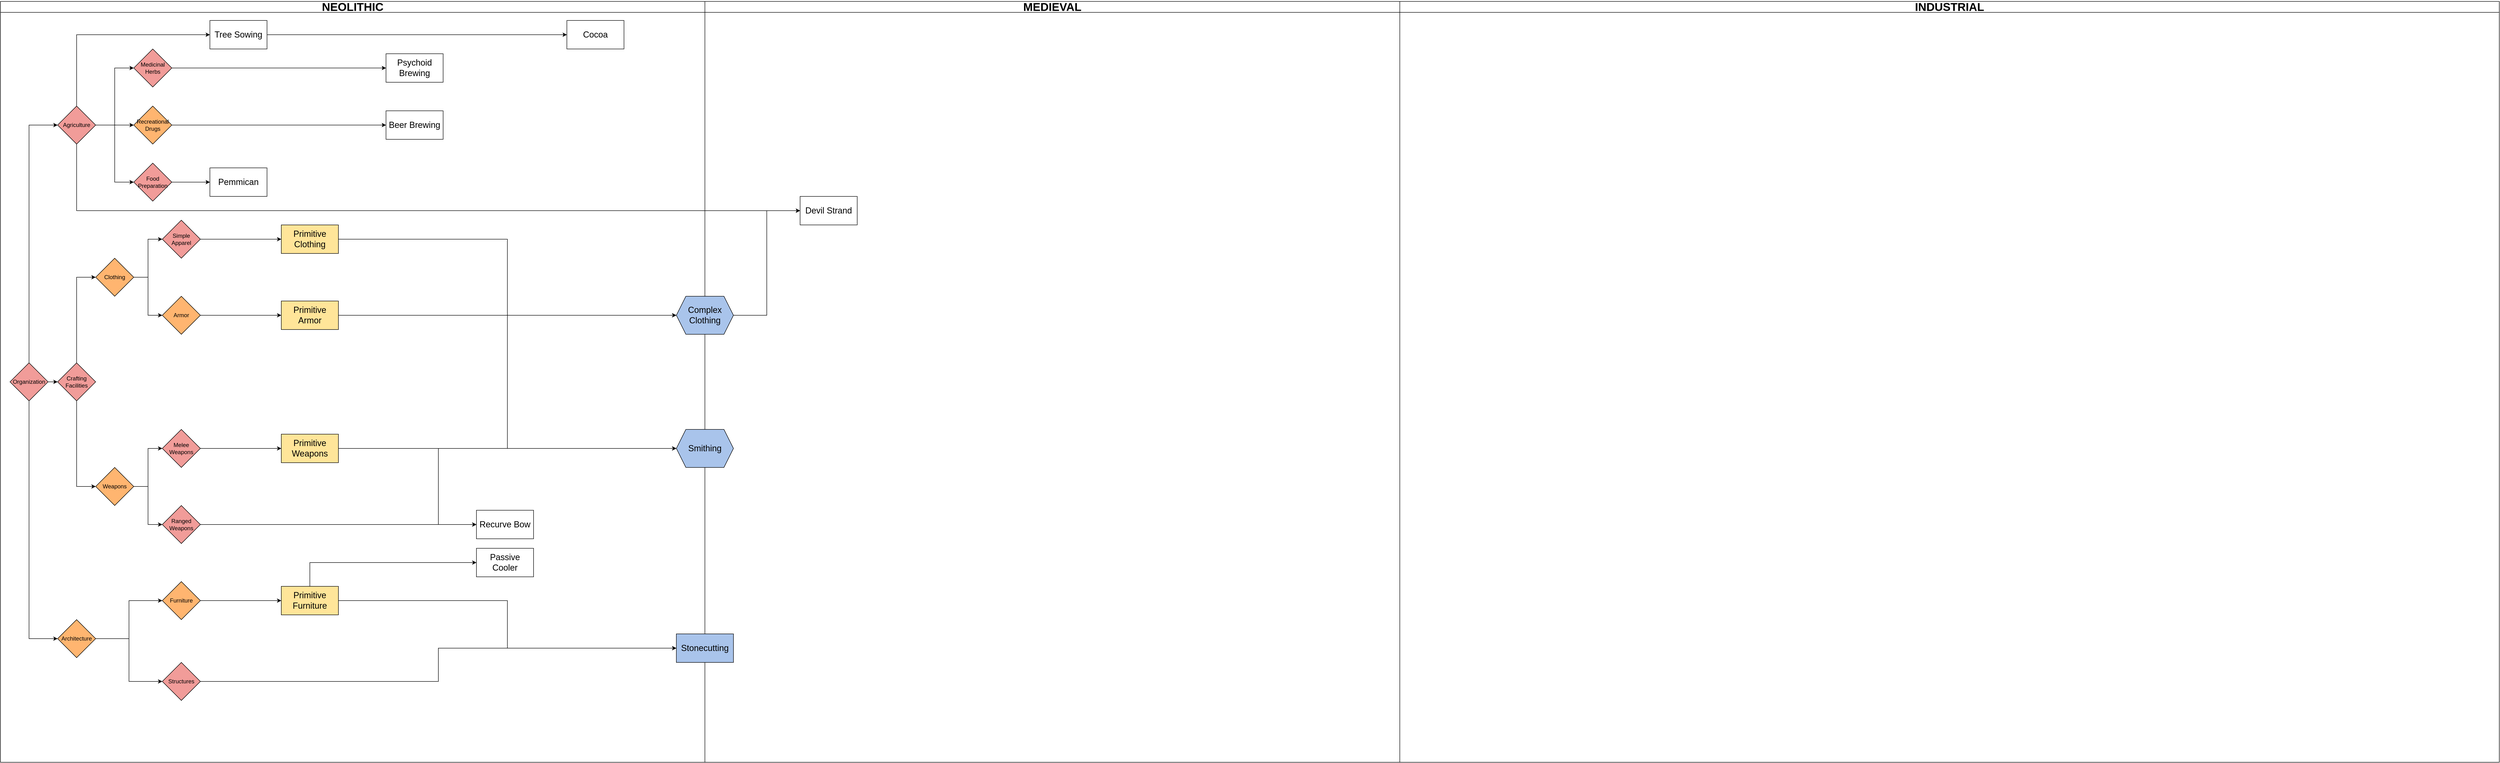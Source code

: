 <mxfile version="21.5.0" type="github">
  <diagram name="Page-1" id="KWzewiNtHVKbTdVzmJEv">
    <mxGraphModel dx="4256" dy="1486" grid="1" gridSize="10" guides="1" tooltips="1" connect="1" arrows="1" fold="1" page="1" pageScale="1" pageWidth="1100" pageHeight="850" math="0" shadow="0">
      <root>
        <mxCell id="0" />
        <mxCell id="1" parent="0" />
        <mxCell id="2xx0OkPRmbRjkBTVt8xA-1" value="&lt;font style=&quot;font-size: 24px;&quot;&gt;NEOLITHIC&lt;/font&gt;" style="swimlane;whiteSpace=wrap;html=1;movable=0;resizable=0;rotatable=0;deletable=0;editable=0;locked=1;connectable=0;" parent="1" vertex="1">
          <mxGeometry x="-1480" y="20" width="1480" height="1600" as="geometry" />
        </mxCell>
        <mxCell id="2xx0OkPRmbRjkBTVt8xA-2" value="&lt;font style=&quot;font-size: 24px;&quot;&gt;MEDIEVAL&lt;/font&gt;" style="swimlane;whiteSpace=wrap;html=1;movable=0;resizable=0;rotatable=0;deletable=0;editable=0;locked=1;connectable=0;" parent="1" vertex="1">
          <mxGeometry y="20" width="1460" height="1600" as="geometry" />
        </mxCell>
        <mxCell id="RUZkN_r-hM8I51EaVFaq-1" value="&lt;font style=&quot;font-size: 24px;&quot;&gt;INDUSTRIAL&lt;/font&gt;" style="swimlane;whiteSpace=wrap;html=1;" vertex="1" parent="1">
          <mxGeometry x="1460" y="20" width="2310" height="1600" as="geometry" />
        </mxCell>
        <mxCell id="RUZkN_r-hM8I51EaVFaq-50" style="edgeStyle=orthogonalEdgeStyle;rounded=0;orthogonalLoop=1;jettySize=auto;html=1;exitX=0.5;exitY=0;exitDx=0;exitDy=0;entryX=0;entryY=0.5;entryDx=0;entryDy=0;" edge="1" parent="1" source="RUZkN_r-hM8I51EaVFaq-29" target="RUZkN_r-hM8I51EaVFaq-30">
          <mxGeometry relative="1" as="geometry" />
        </mxCell>
        <mxCell id="RUZkN_r-hM8I51EaVFaq-52" style="edgeStyle=orthogonalEdgeStyle;rounded=0;orthogonalLoop=1;jettySize=auto;html=1;exitX=0.5;exitY=1;exitDx=0;exitDy=0;entryX=0;entryY=0.5;entryDx=0;entryDy=0;" edge="1" parent="1" source="RUZkN_r-hM8I51EaVFaq-29" target="RUZkN_r-hM8I51EaVFaq-38">
          <mxGeometry relative="1" as="geometry" />
        </mxCell>
        <mxCell id="RUZkN_r-hM8I51EaVFaq-101" style="edgeStyle=orthogonalEdgeStyle;rounded=0;orthogonalLoop=1;jettySize=auto;html=1;exitX=1;exitY=0.5;exitDx=0;exitDy=0;entryX=0;entryY=0.5;entryDx=0;entryDy=0;" edge="1" parent="1" source="RUZkN_r-hM8I51EaVFaq-29" target="RUZkN_r-hM8I51EaVFaq-89">
          <mxGeometry relative="1" as="geometry" />
        </mxCell>
        <mxCell id="RUZkN_r-hM8I51EaVFaq-29" value="Organization" style="rhombus;whiteSpace=wrap;html=1;fillColor=#F19C99;" vertex="1" parent="1">
          <mxGeometry x="-1460" y="780" width="80" height="80" as="geometry" />
        </mxCell>
        <mxCell id="RUZkN_r-hM8I51EaVFaq-54" style="edgeStyle=orthogonalEdgeStyle;rounded=0;orthogonalLoop=1;jettySize=auto;html=1;exitX=1;exitY=0.5;exitDx=0;exitDy=0;entryX=0;entryY=0.5;entryDx=0;entryDy=0;" edge="1" parent="1" source="RUZkN_r-hM8I51EaVFaq-30" target="RUZkN_r-hM8I51EaVFaq-31">
          <mxGeometry relative="1" as="geometry" />
        </mxCell>
        <mxCell id="RUZkN_r-hM8I51EaVFaq-55" style="edgeStyle=orthogonalEdgeStyle;rounded=0;orthogonalLoop=1;jettySize=auto;html=1;exitX=1;exitY=0.5;exitDx=0;exitDy=0;entryX=0;entryY=0.5;entryDx=0;entryDy=0;" edge="1" parent="1" source="RUZkN_r-hM8I51EaVFaq-30" target="RUZkN_r-hM8I51EaVFaq-32">
          <mxGeometry relative="1" as="geometry" />
        </mxCell>
        <mxCell id="RUZkN_r-hM8I51EaVFaq-64" style="edgeStyle=orthogonalEdgeStyle;rounded=0;orthogonalLoop=1;jettySize=auto;html=1;exitX=0.5;exitY=0;exitDx=0;exitDy=0;entryX=0;entryY=0.5;entryDx=0;entryDy=0;" edge="1" parent="1" source="RUZkN_r-hM8I51EaVFaq-30" target="RUZkN_r-hM8I51EaVFaq-39">
          <mxGeometry relative="1" as="geometry" />
        </mxCell>
        <mxCell id="RUZkN_r-hM8I51EaVFaq-66" style="edgeStyle=orthogonalEdgeStyle;rounded=0;orthogonalLoop=1;jettySize=auto;html=1;exitX=0.5;exitY=1;exitDx=0;exitDy=0;entryX=0;entryY=0.5;entryDx=0;entryDy=0;" edge="1" parent="1" source="RUZkN_r-hM8I51EaVFaq-30" target="RUZkN_r-hM8I51EaVFaq-41">
          <mxGeometry relative="1" as="geometry" />
        </mxCell>
        <mxCell id="RUZkN_r-hM8I51EaVFaq-77" style="edgeStyle=orthogonalEdgeStyle;rounded=0;orthogonalLoop=1;jettySize=auto;html=1;exitX=1;exitY=0.5;exitDx=0;exitDy=0;entryX=0;entryY=0.5;entryDx=0;entryDy=0;" edge="1" parent="1" source="RUZkN_r-hM8I51EaVFaq-30" target="RUZkN_r-hM8I51EaVFaq-76">
          <mxGeometry relative="1" as="geometry" />
        </mxCell>
        <mxCell id="RUZkN_r-hM8I51EaVFaq-30" value="Agriculture" style="rhombus;whiteSpace=wrap;html=1;fillColor=#F19C99;" vertex="1" parent="1">
          <mxGeometry x="-1360" y="240" width="80" height="80" as="geometry" />
        </mxCell>
        <mxCell id="RUZkN_r-hM8I51EaVFaq-63" style="edgeStyle=orthogonalEdgeStyle;rounded=0;orthogonalLoop=1;jettySize=auto;html=1;exitX=1;exitY=0.5;exitDx=0;exitDy=0;entryX=0;entryY=0.5;entryDx=0;entryDy=0;" edge="1" parent="1" source="RUZkN_r-hM8I51EaVFaq-31" target="RUZkN_r-hM8I51EaVFaq-46">
          <mxGeometry relative="1" as="geometry" />
        </mxCell>
        <mxCell id="RUZkN_r-hM8I51EaVFaq-31" value="Medicinal Herbs" style="rhombus;whiteSpace=wrap;html=1;fillColor=#F19C99;" vertex="1" parent="1">
          <mxGeometry x="-1200" y="120" width="80" height="80" as="geometry" />
        </mxCell>
        <mxCell id="RUZkN_r-hM8I51EaVFaq-62" style="edgeStyle=orthogonalEdgeStyle;rounded=0;orthogonalLoop=1;jettySize=auto;html=1;exitX=1;exitY=0.5;exitDx=0;exitDy=0;entryX=0;entryY=0.5;entryDx=0;entryDy=0;" edge="1" parent="1" source="RUZkN_r-hM8I51EaVFaq-32" target="RUZkN_r-hM8I51EaVFaq-42">
          <mxGeometry relative="1" as="geometry" />
        </mxCell>
        <mxCell id="RUZkN_r-hM8I51EaVFaq-32" value="Food Preparation" style="rhombus;whiteSpace=wrap;html=1;fillColor=#F19C99;" vertex="1" parent="1">
          <mxGeometry x="-1200" y="360" width="80" height="80" as="geometry" />
        </mxCell>
        <mxCell id="RUZkN_r-hM8I51EaVFaq-73" style="edgeStyle=orthogonalEdgeStyle;rounded=0;orthogonalLoop=1;jettySize=auto;html=1;exitX=1;exitY=0.5;exitDx=0;exitDy=0;entryX=0;entryY=0.5;entryDx=0;entryDy=0;" edge="1" parent="1" source="RUZkN_r-hM8I51EaVFaq-33" target="RUZkN_r-hM8I51EaVFaq-71">
          <mxGeometry relative="1" as="geometry" />
        </mxCell>
        <mxCell id="RUZkN_r-hM8I51EaVFaq-33" value="Simple Apparel" style="rhombus;whiteSpace=wrap;html=1;fillColor=#F19C99;" vertex="1" parent="1">
          <mxGeometry x="-1140" y="480" width="80" height="80" as="geometry" />
        </mxCell>
        <mxCell id="RUZkN_r-hM8I51EaVFaq-90" style="edgeStyle=orthogonalEdgeStyle;rounded=0;orthogonalLoop=1;jettySize=auto;html=1;exitX=1;exitY=0.5;exitDx=0;exitDy=0;entryX=0;entryY=0.5;entryDx=0;entryDy=0;" edge="1" parent="1" source="RUZkN_r-hM8I51EaVFaq-34" target="RUZkN_r-hM8I51EaVFaq-43">
          <mxGeometry relative="1" as="geometry" />
        </mxCell>
        <mxCell id="RUZkN_r-hM8I51EaVFaq-34" value="Ranged Weapons" style="rhombus;whiteSpace=wrap;html=1;fillColor=#F19C99;" vertex="1" parent="1">
          <mxGeometry x="-1140" y="1080" width="80" height="80" as="geometry" />
        </mxCell>
        <mxCell id="RUZkN_r-hM8I51EaVFaq-84" style="edgeStyle=orthogonalEdgeStyle;rounded=0;orthogonalLoop=1;jettySize=auto;html=1;exitX=1;exitY=0.5;exitDx=0;exitDy=0;entryX=0;entryY=0.5;entryDx=0;entryDy=0;" edge="1" parent="1" source="RUZkN_r-hM8I51EaVFaq-35" target="RUZkN_r-hM8I51EaVFaq-83">
          <mxGeometry relative="1" as="geometry" />
        </mxCell>
        <mxCell id="RUZkN_r-hM8I51EaVFaq-35" value="Melee Weapons" style="rhombus;whiteSpace=wrap;html=1;fillColor=#F19C99;" vertex="1" parent="1">
          <mxGeometry x="-1140" y="920" width="80" height="80" as="geometry" />
        </mxCell>
        <mxCell id="RUZkN_r-hM8I51EaVFaq-58" style="edgeStyle=orthogonalEdgeStyle;rounded=0;orthogonalLoop=1;jettySize=auto;html=1;exitX=1;exitY=0.5;exitDx=0;exitDy=0;entryX=0;entryY=0.5;entryDx=0;entryDy=0;" edge="1" parent="1" source="RUZkN_r-hM8I51EaVFaq-36" target="RUZkN_r-hM8I51EaVFaq-35">
          <mxGeometry relative="1" as="geometry" />
        </mxCell>
        <mxCell id="RUZkN_r-hM8I51EaVFaq-59" style="edgeStyle=orthogonalEdgeStyle;rounded=0;orthogonalLoop=1;jettySize=auto;html=1;exitX=1;exitY=0.5;exitDx=0;exitDy=0;entryX=0;entryY=0.5;entryDx=0;entryDy=0;" edge="1" parent="1" source="RUZkN_r-hM8I51EaVFaq-36" target="RUZkN_r-hM8I51EaVFaq-34">
          <mxGeometry relative="1" as="geometry" />
        </mxCell>
        <mxCell id="RUZkN_r-hM8I51EaVFaq-36" value="Weapons" style="rhombus;whiteSpace=wrap;html=1;fillColor=#FFB570;" vertex="1" parent="1">
          <mxGeometry x="-1280" y="1000" width="80" height="80" as="geometry" />
        </mxCell>
        <mxCell id="RUZkN_r-hM8I51EaVFaq-60" style="edgeStyle=orthogonalEdgeStyle;rounded=0;orthogonalLoop=1;jettySize=auto;html=1;exitX=1;exitY=0.5;exitDx=0;exitDy=0;entryX=0;entryY=0.5;entryDx=0;entryDy=0;" edge="1" parent="1" source="RUZkN_r-hM8I51EaVFaq-38" target="RUZkN_r-hM8I51EaVFaq-118">
          <mxGeometry relative="1" as="geometry">
            <mxPoint x="-1200" y="1280" as="targetPoint" />
          </mxGeometry>
        </mxCell>
        <mxCell id="RUZkN_r-hM8I51EaVFaq-61" style="edgeStyle=orthogonalEdgeStyle;rounded=0;orthogonalLoop=1;jettySize=auto;html=1;exitX=1;exitY=0.5;exitDx=0;exitDy=0;entryX=0;entryY=0.5;entryDx=0;entryDy=0;" edge="1" parent="1" source="RUZkN_r-hM8I51EaVFaq-38" target="RUZkN_r-hM8I51EaVFaq-115">
          <mxGeometry relative="1" as="geometry">
            <mxPoint x="-1200" y="1440" as="targetPoint" />
          </mxGeometry>
        </mxCell>
        <mxCell id="RUZkN_r-hM8I51EaVFaq-38" value="Architecture" style="rhombus;whiteSpace=wrap;html=1;fillColor=#FFB570;" vertex="1" parent="1">
          <mxGeometry x="-1360" y="1320" width="80" height="80" as="geometry" />
        </mxCell>
        <mxCell id="RUZkN_r-hM8I51EaVFaq-65" style="edgeStyle=orthogonalEdgeStyle;rounded=0;orthogonalLoop=1;jettySize=auto;html=1;exitX=1;exitY=0.5;exitDx=0;exitDy=0;entryX=0;entryY=0.5;entryDx=0;entryDy=0;" edge="1" parent="1" source="RUZkN_r-hM8I51EaVFaq-39" target="RUZkN_r-hM8I51EaVFaq-40">
          <mxGeometry relative="1" as="geometry" />
        </mxCell>
        <mxCell id="RUZkN_r-hM8I51EaVFaq-39" value="&lt;font style=&quot;font-size: 18px;&quot;&gt;Tree Sowing&lt;/font&gt;" style="rounded=0;whiteSpace=wrap;html=1;" vertex="1" parent="1">
          <mxGeometry x="-1040" y="60" width="120" height="60" as="geometry" />
        </mxCell>
        <mxCell id="RUZkN_r-hM8I51EaVFaq-40" value="&lt;font style=&quot;font-size: 18px;&quot;&gt;Cocoa&lt;/font&gt;" style="rounded=0;whiteSpace=wrap;html=1;" vertex="1" parent="1">
          <mxGeometry x="-290" y="60" width="120" height="60" as="geometry" />
        </mxCell>
        <mxCell id="RUZkN_r-hM8I51EaVFaq-41" value="&lt;font style=&quot;font-size: 18px;&quot;&gt;Devil Strand&lt;/font&gt;" style="rounded=0;whiteSpace=wrap;html=1;" vertex="1" parent="1">
          <mxGeometry x="200" y="430" width="120" height="60" as="geometry" />
        </mxCell>
        <mxCell id="RUZkN_r-hM8I51EaVFaq-42" value="&lt;font style=&quot;font-size: 18px;&quot;&gt;Pemmican&lt;/font&gt;" style="rounded=0;whiteSpace=wrap;html=1;" vertex="1" parent="1">
          <mxGeometry x="-1040" y="370" width="120" height="60" as="geometry" />
        </mxCell>
        <mxCell id="RUZkN_r-hM8I51EaVFaq-43" value="&lt;font style=&quot;font-size: 18px;&quot;&gt;Recurve Bow&lt;/font&gt;" style="rounded=0;whiteSpace=wrap;html=1;" vertex="1" parent="1">
          <mxGeometry x="-480" y="1090" width="120" height="60" as="geometry" />
        </mxCell>
        <mxCell id="RUZkN_r-hM8I51EaVFaq-45" value="&lt;font style=&quot;font-size: 18px;&quot;&gt;Beer Brewing&lt;/font&gt;" style="rounded=0;whiteSpace=wrap;html=1;" vertex="1" parent="1">
          <mxGeometry x="-670" y="250" width="120" height="60" as="geometry" />
        </mxCell>
        <mxCell id="RUZkN_r-hM8I51EaVFaq-46" value="&lt;font style=&quot;font-size: 18px;&quot;&gt;Psychoid Brewing&lt;/font&gt;" style="rounded=0;whiteSpace=wrap;html=1;" vertex="1" parent="1">
          <mxGeometry x="-670" y="130" width="120" height="60" as="geometry" />
        </mxCell>
        <mxCell id="RUZkN_r-hM8I51EaVFaq-74" style="edgeStyle=orthogonalEdgeStyle;rounded=0;orthogonalLoop=1;jettySize=auto;html=1;exitX=1;exitY=0.5;exitDx=0;exitDy=0;entryX=0;entryY=0.5;entryDx=0;entryDy=0;" edge="1" parent="1" source="RUZkN_r-hM8I51EaVFaq-47" target="RUZkN_r-hM8I51EaVFaq-72">
          <mxGeometry relative="1" as="geometry" />
        </mxCell>
        <mxCell id="RUZkN_r-hM8I51EaVFaq-47" value="&lt;div&gt;Armor&lt;/div&gt;" style="rhombus;whiteSpace=wrap;html=1;fillColor=#FFB570;" vertex="1" parent="1">
          <mxGeometry x="-1140" y="640" width="80" height="80" as="geometry" />
        </mxCell>
        <mxCell id="RUZkN_r-hM8I51EaVFaq-56" style="edgeStyle=orthogonalEdgeStyle;rounded=0;orthogonalLoop=1;jettySize=auto;html=1;exitX=1;exitY=0.5;exitDx=0;exitDy=0;entryX=0;entryY=0.5;entryDx=0;entryDy=0;" edge="1" parent="1" source="RUZkN_r-hM8I51EaVFaq-48" target="RUZkN_r-hM8I51EaVFaq-33">
          <mxGeometry relative="1" as="geometry" />
        </mxCell>
        <mxCell id="RUZkN_r-hM8I51EaVFaq-57" style="edgeStyle=orthogonalEdgeStyle;rounded=0;orthogonalLoop=1;jettySize=auto;html=1;exitX=1;exitY=0.5;exitDx=0;exitDy=0;entryX=0;entryY=0.5;entryDx=0;entryDy=0;" edge="1" parent="1" source="RUZkN_r-hM8I51EaVFaq-48" target="RUZkN_r-hM8I51EaVFaq-47">
          <mxGeometry relative="1" as="geometry" />
        </mxCell>
        <mxCell id="RUZkN_r-hM8I51EaVFaq-48" value="Clothing" style="rhombus;whiteSpace=wrap;html=1;fillColor=#FFB570;" vertex="1" parent="1">
          <mxGeometry x="-1280" y="560" width="80" height="80" as="geometry" />
        </mxCell>
        <mxCell id="RUZkN_r-hM8I51EaVFaq-124" style="edgeStyle=orthogonalEdgeStyle;rounded=0;orthogonalLoop=1;jettySize=auto;html=1;exitX=1;exitY=0.5;exitDx=0;exitDy=0;entryX=0;entryY=0.5;entryDx=0;entryDy=0;" edge="1" parent="1" source="RUZkN_r-hM8I51EaVFaq-71" target="RUZkN_r-hM8I51EaVFaq-79">
          <mxGeometry relative="1" as="geometry" />
        </mxCell>
        <mxCell id="RUZkN_r-hM8I51EaVFaq-71" value="&lt;font style=&quot;font-size: 18px;&quot;&gt;Primitive Clothing&lt;/font&gt;" style="rounded=0;whiteSpace=wrap;html=1;fillColor=#FFE599;" vertex="1" parent="1">
          <mxGeometry x="-890" y="490" width="120" height="60" as="geometry" />
        </mxCell>
        <mxCell id="RUZkN_r-hM8I51EaVFaq-125" style="edgeStyle=orthogonalEdgeStyle;rounded=0;orthogonalLoop=1;jettySize=auto;html=1;exitX=1;exitY=0.5;exitDx=0;exitDy=0;entryX=0;entryY=0.5;entryDx=0;entryDy=0;" edge="1" parent="1" source="RUZkN_r-hM8I51EaVFaq-72" target="RUZkN_r-hM8I51EaVFaq-79">
          <mxGeometry relative="1" as="geometry" />
        </mxCell>
        <mxCell id="RUZkN_r-hM8I51EaVFaq-128" style="edgeStyle=orthogonalEdgeStyle;rounded=0;orthogonalLoop=1;jettySize=auto;html=1;exitX=1;exitY=0.5;exitDx=0;exitDy=0;entryX=0;entryY=0.5;entryDx=0;entryDy=0;" edge="1" parent="1" source="RUZkN_r-hM8I51EaVFaq-72" target="RUZkN_r-hM8I51EaVFaq-80">
          <mxGeometry relative="1" as="geometry">
            <mxPoint x="-330" y="880" as="targetPoint" />
          </mxGeometry>
        </mxCell>
        <mxCell id="RUZkN_r-hM8I51EaVFaq-72" value="&lt;font style=&quot;font-size: 18px;&quot;&gt;Primitive Armor&lt;/font&gt;" style="rounded=0;whiteSpace=wrap;html=1;fillColor=#FFE599;" vertex="1" parent="1">
          <mxGeometry x="-890" y="650" width="120" height="60" as="geometry" />
        </mxCell>
        <mxCell id="RUZkN_r-hM8I51EaVFaq-78" style="edgeStyle=orthogonalEdgeStyle;rounded=0;orthogonalLoop=1;jettySize=auto;html=1;exitX=1;exitY=0.5;exitDx=0;exitDy=0;entryX=0;entryY=0.5;entryDx=0;entryDy=0;" edge="1" parent="1" source="RUZkN_r-hM8I51EaVFaq-76" target="RUZkN_r-hM8I51EaVFaq-45">
          <mxGeometry relative="1" as="geometry" />
        </mxCell>
        <mxCell id="RUZkN_r-hM8I51EaVFaq-76" value="Recreational Drugs" style="rhombus;whiteSpace=wrap;html=1;fillColor=#FFB570;" vertex="1" parent="1">
          <mxGeometry x="-1200" y="240" width="80" height="80" as="geometry" />
        </mxCell>
        <mxCell id="RUZkN_r-hM8I51EaVFaq-112" style="edgeStyle=orthogonalEdgeStyle;rounded=0;orthogonalLoop=1;jettySize=auto;html=1;exitX=1;exitY=0.5;exitDx=0;exitDy=0;entryX=0;entryY=0.5;entryDx=0;entryDy=0;" edge="1" parent="1" source="RUZkN_r-hM8I51EaVFaq-79" target="RUZkN_r-hM8I51EaVFaq-41">
          <mxGeometry relative="1" as="geometry" />
        </mxCell>
        <mxCell id="RUZkN_r-hM8I51EaVFaq-79" value="&lt;font style=&quot;font-size: 18px;&quot;&gt;Complex Clothing&lt;/font&gt;" style="shape=hexagon;perimeter=hexagonPerimeter2;whiteSpace=wrap;html=1;fixedSize=1;fillColor=#A9C4EB;" vertex="1" parent="1">
          <mxGeometry x="-60" y="640" width="120" height="80" as="geometry" />
        </mxCell>
        <mxCell id="RUZkN_r-hM8I51EaVFaq-80" value="&lt;font style=&quot;font-size: 18px;&quot;&gt;Smithing&lt;/font&gt;" style="shape=hexagon;perimeter=hexagonPerimeter2;whiteSpace=wrap;html=1;fixedSize=1;fillColor=#A9C4EB;" vertex="1" parent="1">
          <mxGeometry x="-60" y="920" width="120" height="80" as="geometry" />
        </mxCell>
        <mxCell id="RUZkN_r-hM8I51EaVFaq-86" style="edgeStyle=orthogonalEdgeStyle;rounded=0;orthogonalLoop=1;jettySize=auto;html=1;exitX=1;exitY=0.5;exitDx=0;exitDy=0;entryX=0;entryY=0.5;entryDx=0;entryDy=0;" edge="1" parent="1" source="RUZkN_r-hM8I51EaVFaq-83" target="RUZkN_r-hM8I51EaVFaq-43">
          <mxGeometry relative="1" as="geometry">
            <Array as="points">
              <mxPoint x="-560" y="960" />
              <mxPoint x="-560" y="1120" />
            </Array>
          </mxGeometry>
        </mxCell>
        <mxCell id="RUZkN_r-hM8I51EaVFaq-127" style="edgeStyle=orthogonalEdgeStyle;rounded=0;orthogonalLoop=1;jettySize=auto;html=1;exitX=1;exitY=0.5;exitDx=0;exitDy=0;entryX=0;entryY=0.5;entryDx=0;entryDy=0;" edge="1" parent="1" source="RUZkN_r-hM8I51EaVFaq-83" target="RUZkN_r-hM8I51EaVFaq-80">
          <mxGeometry relative="1" as="geometry" />
        </mxCell>
        <mxCell id="RUZkN_r-hM8I51EaVFaq-83" value="&lt;font style=&quot;font-size: 18px;&quot;&gt;Primitive Weapons&lt;/font&gt;" style="rounded=0;whiteSpace=wrap;html=1;fillColor=#FFE599;" vertex="1" parent="1">
          <mxGeometry x="-890" y="930" width="120" height="60" as="geometry" />
        </mxCell>
        <mxCell id="RUZkN_r-hM8I51EaVFaq-99" style="edgeStyle=orthogonalEdgeStyle;rounded=0;orthogonalLoop=1;jettySize=auto;html=1;exitX=0.5;exitY=0;exitDx=0;exitDy=0;entryX=0;entryY=0.5;entryDx=0;entryDy=0;" edge="1" parent="1" source="RUZkN_r-hM8I51EaVFaq-89" target="RUZkN_r-hM8I51EaVFaq-48">
          <mxGeometry relative="1" as="geometry" />
        </mxCell>
        <mxCell id="RUZkN_r-hM8I51EaVFaq-100" style="edgeStyle=orthogonalEdgeStyle;rounded=0;orthogonalLoop=1;jettySize=auto;html=1;exitX=0.5;exitY=1;exitDx=0;exitDy=0;entryX=0;entryY=0.5;entryDx=0;entryDy=0;" edge="1" parent="1" source="RUZkN_r-hM8I51EaVFaq-89" target="RUZkN_r-hM8I51EaVFaq-36">
          <mxGeometry relative="1" as="geometry" />
        </mxCell>
        <mxCell id="RUZkN_r-hM8I51EaVFaq-89" value="Crafting Facilities" style="rhombus;whiteSpace=wrap;html=1;fillColor=#F19C99;" vertex="1" parent="1">
          <mxGeometry x="-1360" y="780" width="80" height="80" as="geometry" />
        </mxCell>
        <mxCell id="RUZkN_r-hM8I51EaVFaq-114" style="edgeStyle=orthogonalEdgeStyle;rounded=0;orthogonalLoop=1;jettySize=auto;html=1;exitX=1;exitY=0.5;exitDx=0;exitDy=0;entryX=0;entryY=0.5;entryDx=0;entryDy=0;" edge="1" parent="1" source="RUZkN_r-hM8I51EaVFaq-115" target="RUZkN_r-hM8I51EaVFaq-116">
          <mxGeometry relative="1" as="geometry" />
        </mxCell>
        <mxCell id="RUZkN_r-hM8I51EaVFaq-115" value="Structures" style="rhombus;whiteSpace=wrap;html=1;fillColor=#F19C99;" vertex="1" parent="1">
          <mxGeometry x="-1140" y="1410" width="80" height="80" as="geometry" />
        </mxCell>
        <mxCell id="RUZkN_r-hM8I51EaVFaq-116" value="&lt;font style=&quot;font-size: 18px;&quot;&gt;Stonecutting&lt;/font&gt;" style="rounded=0;whiteSpace=wrap;html=1;fillColor=#A9C4EB;" vertex="1" parent="1">
          <mxGeometry x="-60" y="1350" width="120" height="60" as="geometry" />
        </mxCell>
        <mxCell id="RUZkN_r-hM8I51EaVFaq-117" style="edgeStyle=orthogonalEdgeStyle;rounded=0;orthogonalLoop=1;jettySize=auto;html=1;exitX=1;exitY=0.5;exitDx=0;exitDy=0;entryX=0;entryY=0.5;entryDx=0;entryDy=0;" edge="1" parent="1" source="RUZkN_r-hM8I51EaVFaq-118" target="RUZkN_r-hM8I51EaVFaq-120">
          <mxGeometry relative="1" as="geometry" />
        </mxCell>
        <mxCell id="RUZkN_r-hM8I51EaVFaq-118" value="Furniture" style="rhombus;whiteSpace=wrap;html=1;fillColor=#FFB570;" vertex="1" parent="1">
          <mxGeometry x="-1140" y="1240" width="80" height="80" as="geometry" />
        </mxCell>
        <mxCell id="RUZkN_r-hM8I51EaVFaq-122" style="edgeStyle=orthogonalEdgeStyle;rounded=0;orthogonalLoop=1;jettySize=auto;html=1;exitX=0.5;exitY=0;exitDx=0;exitDy=0;entryX=0;entryY=0.5;entryDx=0;entryDy=0;" edge="1" parent="1" source="RUZkN_r-hM8I51EaVFaq-120" target="RUZkN_r-hM8I51EaVFaq-121">
          <mxGeometry relative="1" as="geometry" />
        </mxCell>
        <mxCell id="RUZkN_r-hM8I51EaVFaq-129" style="edgeStyle=orthogonalEdgeStyle;rounded=0;orthogonalLoop=1;jettySize=auto;html=1;exitX=1;exitY=0.5;exitDx=0;exitDy=0;entryX=0;entryY=0.5;entryDx=0;entryDy=0;" edge="1" parent="1" source="RUZkN_r-hM8I51EaVFaq-120" target="RUZkN_r-hM8I51EaVFaq-116">
          <mxGeometry relative="1" as="geometry" />
        </mxCell>
        <mxCell id="RUZkN_r-hM8I51EaVFaq-120" value="&lt;font style=&quot;font-size: 18px;&quot;&gt;Primitive Furniture&lt;/font&gt;" style="rounded=0;whiteSpace=wrap;html=1;fillColor=#FFE599;" vertex="1" parent="1">
          <mxGeometry x="-890" y="1250" width="120" height="60" as="geometry" />
        </mxCell>
        <mxCell id="RUZkN_r-hM8I51EaVFaq-121" value="&lt;font style=&quot;font-size: 18px;&quot;&gt;Passive Cooler&lt;/font&gt;" style="rounded=0;whiteSpace=wrap;html=1;" vertex="1" parent="1">
          <mxGeometry x="-480" y="1170" width="120" height="60" as="geometry" />
        </mxCell>
      </root>
    </mxGraphModel>
  </diagram>
</mxfile>
